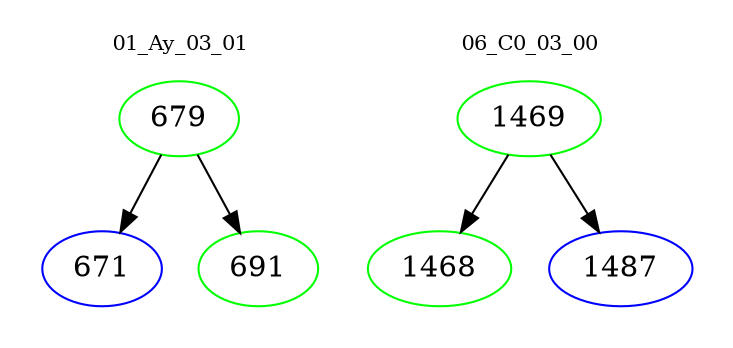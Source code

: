 digraph{
subgraph cluster_0 {
color = white
label = "01_Ay_03_01";
fontsize=10;
T0_679 [label="679", color="green"]
T0_679 -> T0_671 [color="black"]
T0_671 [label="671", color="blue"]
T0_679 -> T0_691 [color="black"]
T0_691 [label="691", color="green"]
}
subgraph cluster_1 {
color = white
label = "06_C0_03_00";
fontsize=10;
T1_1469 [label="1469", color="green"]
T1_1469 -> T1_1468 [color="black"]
T1_1468 [label="1468", color="green"]
T1_1469 -> T1_1487 [color="black"]
T1_1487 [label="1487", color="blue"]
}
}
